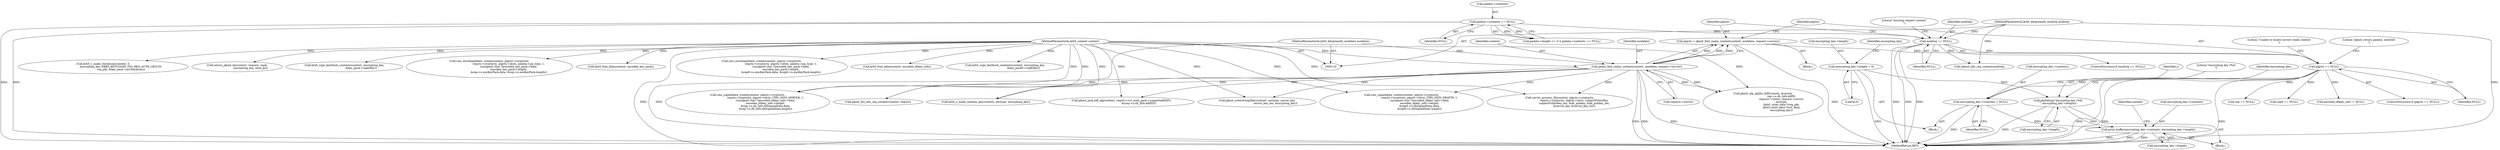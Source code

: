 digraph "0_krb5_db64ca25d661a47b996b4e2645998b5d7f0eb52c@pointer" {
"1000825" [label="(Call,print_buffer(encrypting_key->contents, encrypting_key->length))"];
"1000286" [label="(Call,encrypting_key->contents = NULL)"];
"1000257" [label="(Call,plgctx == NULL)"];
"1000248" [label="(Call,plgctx = pkinit_find_realm_context(context, moddata, request->server))"];
"1000250" [label="(Call,pkinit_find_realm_context(context, moddata, request->server))"];
"1000111" [label="(MethodParameterIn,krb5_context context)"];
"1000120" [label="(MethodParameterIn,krb5_kdcpreauth_moddata moddata)"];
"1000240" [label="(Call,modreq == NULL)"];
"1000121" [label="(MethodParameterIn,krb5_kdcpreauth_modreq modreq)"];
"1000232" [label="(Call,padata->contents == NULL)"];
"1000820" [label="(Call,pkiDebug(\"encrypting key (%d)\n\", encrypting_key->length))"];
"1000281" [label="(Call,encrypting_key->length = 0)"];
"1000258" [label="(Identifier,plgctx)"];
"1000262" [label="(Literal,\"Unable to locate correct realm context\n\")"];
"1000251" [label="(Identifier,context)"];
"1000759" [label="(Block,)"];
"1000282" [label="(Call,encrypting_key->length)"];
"1000344" [label="(Call,rep == NULL)"];
"1001365" [label="(Call,krb5_free_data(context, encoded_key_pack))"];
"1000236" [label="(Identifier,NULL)"];
"1000276" [label="(Block,)"];
"1000233" [label="(Call,padata->contents)"];
"1001105" [label="(Call,pkinit_pick_kdf_alg(context, reqctx->rcv_auth_pack->supportedKDFs,\n                                         &(rep->u.dh_Info.kdfID)))"];
"1000961" [label="(Call,cms_envelopeddata_create(context, plgctx->cryptoctx,\n                                              reqctx->cryptoctx, plgctx->idctx, padata->pa_type, 1,\n                                              (unsigned char *)encoded_key_pack->data,\n                                              encoded_key_pack->length,\n                                              &rep9->u.encKeyPack.data, &rep9->u.encKeyPack.length))"];
"1000285" [label="(Literal,0)"];
"1000833" [label="(Identifier,context)"];
"1001358" [label="(Call,krb5_free_data(context, encoded_dhkey_info))"];
"1000364" [label="(Call,rep9 == NULL)"];
"1000935" [label="(Call,krb5_copy_keyblock_contents(context, encrypting_key,\n                                            &key_pack9->replyKey))"];
"1000249" [label="(Identifier,plgctx)"];
"1001220" [label="(Call,pkinit_alg_agility_kdf(context, &secret,\n                                            rep->u.dh_Info.kdfID,\n                                            request->client, request->server,\n                                            enctype,\n                                            (krb5_octet_data *)req_pkt,\n                                            (krb5_octet_data *)out_data,\n                                            encrypting_key))"];
"1000648" [label="(Call,cms_signeddata_create(context, plgctx->cryptoctx,\n                                           reqctx->cryptoctx, plgctx->idctx, CMS_SIGN_DRAFT9, 1,\n                                           (unsigned char *)encoded_dhkey_info->data,\n                                           encoded_dhkey_info->length,\n                                           &rep9->u.dhSignedData.data,\n                                           &rep9->u.dhSignedData.length))"];
"1000290" [label="(Identifier,NULL)"];
"1001415" [label="(MethodReturn,RET)"];
"1000240" [label="(Call,modreq == NULL)"];
"1000821" [label="(Literal,\"encrypting key (%d)\n\")"];
"1000489" [label="(Call,server_process_dh(context, plgctx->cryptoctx,\n                                   reqctx->cryptoctx, plgctx->idctx, subjectPublicKey,\n                                   subjectPublicKey_len, &dh_pubkey, &dh_pubkey_len,\n                                   &server_key, &server_key_len))"];
"1000288" [label="(Identifier,encrypting_key)"];
"1000820" [label="(Call,pkiDebug(\"encrypting key (%d)\n\", encrypting_key->length))"];
"1000121" [label="(MethodParameterIn,krb5_kdcpreauth_modreq modreq)"];
"1000825" [label="(Call,print_buffer(encrypting_key->contents, encrypting_key->length))"];
"1001355" [label="(Call,encoded_dhkey_info != NULL)"];
"1000122" [label="(Block,)"];
"1000269" [label="(Call,(pkinit_kdc_req_context)modreq)"];
"1000256" [label="(ControlStructure,if (plgctx == NULL))"];
"1000286" [label="(Call,encrypting_key->contents = NULL)"];
"1000257" [label="(Call,plgctx == NULL)"];
"1000242" [label="(Identifier,NULL)"];
"1000266" [label="(Literal,\"pkinit_return_padata: entered!\n\")"];
"1000250" [label="(Call,pkinit_find_realm_context(context, moddata, request->server))"];
"1000698" [label="(Call,krb5_c_make_random_key(context, enctype, encrypting_key))"];
"1000822" [label="(Call,encrypting_key->length)"];
"1000259" [label="(Identifier,NULL)"];
"1000245" [label="(Literal,\"missing request context \n\")"];
"1001257" [label="(Call,pkinit_octetstring2key(context, enctype, server_key,\n                                            server_key_len, encrypting_key))"];
"1000293" [label="(Identifier,i)"];
"1000596" [label="(Call,cms_signeddata_create(context, plgctx->cryptoctx,\n                                           reqctx->cryptoctx, plgctx->idctx, CMS_SIGN_SERVER, 1,\n                                           (unsigned char *)encoded_dhkey_info->data,\n                                           encoded_dhkey_info->length,\n                                           &rep->u.dh_Info.dhSignedData.data,\n                                           &rep->u.dh_Info.dhSignedData.length))"];
"1000253" [label="(Call,request->server)"];
"1000241" [label="(Identifier,modreq)"];
"1000774" [label="(Call,krb5_c_make_checksum(context, 0,\n                                          encrypting_key, KRB5_KEYUSAGE_TGS_REQ_AUTH_CKSUM,\n                                          req_pkt, &key_pack->asChecksum))"];
"1001345" [label="(Call,pkinit_fini_kdc_req_context(context, reqctx))"];
"1000826" [label="(Call,encrypting_key->contents)"];
"1000219" [label="(Call,return_pkinit_kx(context, request, reply,\n                                encrypting_key, send_pa))"];
"1000281" [label="(Call,encrypting_key->length = 0)"];
"1000287" [label="(Call,encrypting_key->contents)"];
"1000111" [label="(MethodParameterIn,krb5_context context)"];
"1000832" [label="(Call,krb5_copy_keyblock_contents(context, encrypting_key,\n                                        &key_pack->replyKey))"];
"1000866" [label="(Call,cms_envelopeddata_create(context, plgctx->cryptoctx,\n                                              reqctx->cryptoctx, plgctx->idctx, padata->pa_type, 1,\n                                              (unsigned char *)encoded_key_pack->data,\n                                              encoded_key_pack->length,\n                                              &rep->u.encKeyPack.data, &rep->u.encKeyPack.length))"];
"1000239" [label="(ControlStructure,if (modreq == NULL))"];
"1000827" [label="(Identifier,encrypting_key)"];
"1000120" [label="(MethodParameterIn,krb5_kdcpreauth_moddata moddata)"];
"1000226" [label="(Call,padata->length <= 0 || padata->contents == NULL)"];
"1000232" [label="(Call,padata->contents == NULL)"];
"1000248" [label="(Call,plgctx = pkinit_find_realm_context(context, moddata, request->server))"];
"1000252" [label="(Identifier,moddata)"];
"1000829" [label="(Call,encrypting_key->length)"];
"1000825" -> "1000759"  [label="AST: "];
"1000825" -> "1000829"  [label="CFG: "];
"1000826" -> "1000825"  [label="AST: "];
"1000829" -> "1000825"  [label="AST: "];
"1000833" -> "1000825"  [label="CFG: "];
"1000825" -> "1001415"  [label="DDG: "];
"1000825" -> "1001415"  [label="DDG: "];
"1000825" -> "1001415"  [label="DDG: "];
"1000286" -> "1000825"  [label="DDG: "];
"1000820" -> "1000825"  [label="DDG: "];
"1000286" -> "1000276"  [label="AST: "];
"1000286" -> "1000290"  [label="CFG: "];
"1000287" -> "1000286"  [label="AST: "];
"1000290" -> "1000286"  [label="AST: "];
"1000293" -> "1000286"  [label="CFG: "];
"1000286" -> "1001415"  [label="DDG: "];
"1000257" -> "1000286"  [label="DDG: "];
"1000257" -> "1000256"  [label="AST: "];
"1000257" -> "1000259"  [label="CFG: "];
"1000258" -> "1000257"  [label="AST: "];
"1000259" -> "1000257"  [label="AST: "];
"1000262" -> "1000257"  [label="CFG: "];
"1000266" -> "1000257"  [label="CFG: "];
"1000257" -> "1001415"  [label="DDG: "];
"1000257" -> "1001415"  [label="DDG: "];
"1000257" -> "1001415"  [label="DDG: "];
"1000248" -> "1000257"  [label="DDG: "];
"1000240" -> "1000257"  [label="DDG: "];
"1000257" -> "1000344"  [label="DDG: "];
"1000257" -> "1000364"  [label="DDG: "];
"1000257" -> "1001355"  [label="DDG: "];
"1000248" -> "1000122"  [label="AST: "];
"1000248" -> "1000250"  [label="CFG: "];
"1000249" -> "1000248"  [label="AST: "];
"1000250" -> "1000248"  [label="AST: "];
"1000258" -> "1000248"  [label="CFG: "];
"1000248" -> "1001415"  [label="DDG: "];
"1000250" -> "1000248"  [label="DDG: "];
"1000250" -> "1000248"  [label="DDG: "];
"1000250" -> "1000248"  [label="DDG: "];
"1000250" -> "1000253"  [label="CFG: "];
"1000251" -> "1000250"  [label="AST: "];
"1000252" -> "1000250"  [label="AST: "];
"1000253" -> "1000250"  [label="AST: "];
"1000250" -> "1001415"  [label="DDG: "];
"1000250" -> "1001415"  [label="DDG: "];
"1000250" -> "1001415"  [label="DDG: "];
"1000111" -> "1000250"  [label="DDG: "];
"1000120" -> "1000250"  [label="DDG: "];
"1000250" -> "1000489"  [label="DDG: "];
"1000250" -> "1000596"  [label="DDG: "];
"1000250" -> "1000648"  [label="DDG: "];
"1000250" -> "1000698"  [label="DDG: "];
"1000250" -> "1001105"  [label="DDG: "];
"1000250" -> "1001220"  [label="DDG: "];
"1000250" -> "1001220"  [label="DDG: "];
"1000250" -> "1001257"  [label="DDG: "];
"1000250" -> "1001345"  [label="DDG: "];
"1000111" -> "1000110"  [label="AST: "];
"1000111" -> "1001415"  [label="DDG: "];
"1000111" -> "1000219"  [label="DDG: "];
"1000111" -> "1000489"  [label="DDG: "];
"1000111" -> "1000596"  [label="DDG: "];
"1000111" -> "1000648"  [label="DDG: "];
"1000111" -> "1000698"  [label="DDG: "];
"1000111" -> "1000774"  [label="DDG: "];
"1000111" -> "1000832"  [label="DDG: "];
"1000111" -> "1000866"  [label="DDG: "];
"1000111" -> "1000935"  [label="DDG: "];
"1000111" -> "1000961"  [label="DDG: "];
"1000111" -> "1001105"  [label="DDG: "];
"1000111" -> "1001220"  [label="DDG: "];
"1000111" -> "1001257"  [label="DDG: "];
"1000111" -> "1001345"  [label="DDG: "];
"1000111" -> "1001358"  [label="DDG: "];
"1000111" -> "1001365"  [label="DDG: "];
"1000120" -> "1000110"  [label="AST: "];
"1000120" -> "1001415"  [label="DDG: "];
"1000240" -> "1000239"  [label="AST: "];
"1000240" -> "1000242"  [label="CFG: "];
"1000241" -> "1000240"  [label="AST: "];
"1000242" -> "1000240"  [label="AST: "];
"1000245" -> "1000240"  [label="CFG: "];
"1000249" -> "1000240"  [label="CFG: "];
"1000240" -> "1001415"  [label="DDG: "];
"1000240" -> "1001415"  [label="DDG: "];
"1000240" -> "1001415"  [label="DDG: "];
"1000121" -> "1000240"  [label="DDG: "];
"1000232" -> "1000240"  [label="DDG: "];
"1000240" -> "1000269"  [label="DDG: "];
"1000121" -> "1000110"  [label="AST: "];
"1000121" -> "1001415"  [label="DDG: "];
"1000121" -> "1000269"  [label="DDG: "];
"1000232" -> "1000226"  [label="AST: "];
"1000232" -> "1000236"  [label="CFG: "];
"1000233" -> "1000232"  [label="AST: "];
"1000236" -> "1000232"  [label="AST: "];
"1000226" -> "1000232"  [label="CFG: "];
"1000232" -> "1001415"  [label="DDG: "];
"1000232" -> "1001415"  [label="DDG: "];
"1000232" -> "1000226"  [label="DDG: "];
"1000232" -> "1000226"  [label="DDG: "];
"1000820" -> "1000759"  [label="AST: "];
"1000820" -> "1000822"  [label="CFG: "];
"1000821" -> "1000820"  [label="AST: "];
"1000822" -> "1000820"  [label="AST: "];
"1000827" -> "1000820"  [label="CFG: "];
"1000820" -> "1001415"  [label="DDG: "];
"1000281" -> "1000820"  [label="DDG: "];
"1000281" -> "1000276"  [label="AST: "];
"1000281" -> "1000285"  [label="CFG: "];
"1000282" -> "1000281"  [label="AST: "];
"1000285" -> "1000281"  [label="AST: "];
"1000288" -> "1000281"  [label="CFG: "];
"1000281" -> "1001415"  [label="DDG: "];
}
